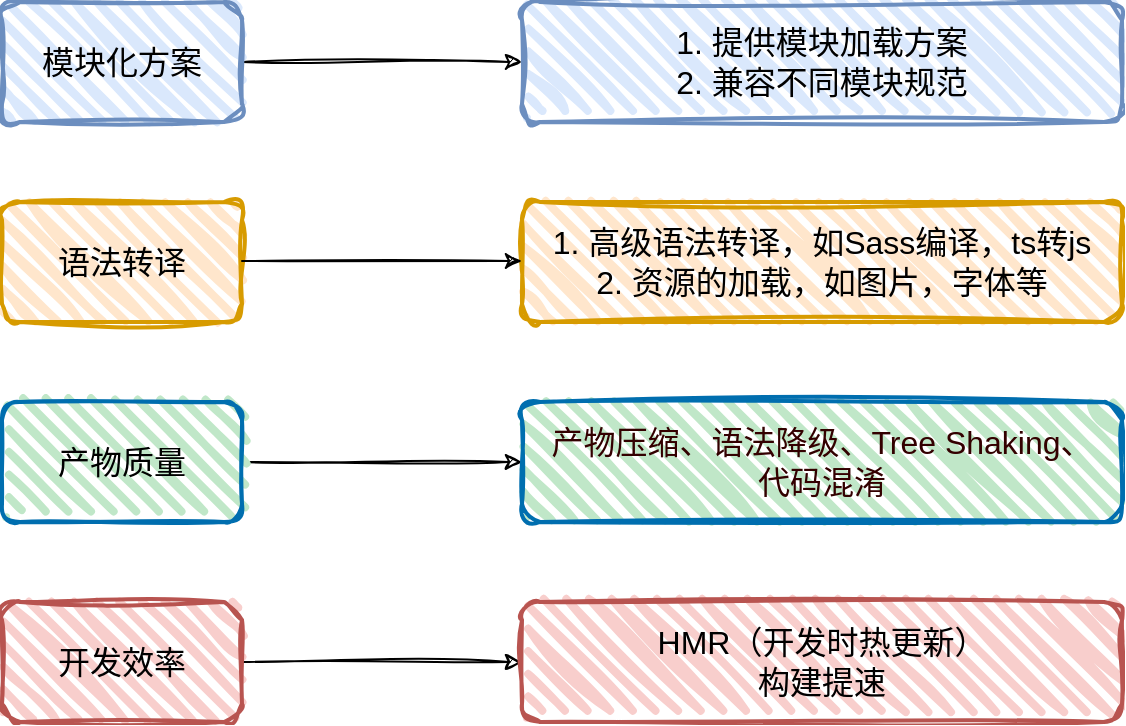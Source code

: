 <mxfile version="22.1.5" type="device">
  <diagram name="第 1 页" id="Y4cV6P7_scY6otGIJyVa">
    <mxGraphModel dx="1148" dy="823" grid="1" gridSize="10" guides="1" tooltips="1" connect="1" arrows="1" fold="1" page="1" pageScale="1" pageWidth="827" pageHeight="1169" math="0" shadow="0">
      <root>
        <mxCell id="0" />
        <mxCell id="1" parent="0" />
        <mxCell id="zg1aFvB8Wxaud1rQypKM-4" style="edgeStyle=orthogonalEdgeStyle;rounded=0;orthogonalLoop=1;jettySize=auto;html=1;exitX=1;exitY=0.5;exitDx=0;exitDy=0;entryX=0;entryY=0.5;entryDx=0;entryDy=0;sketch=1;curveFitting=1;jiggle=2;" parent="1" source="zg1aFvB8Wxaud1rQypKM-1" target="zg1aFvB8Wxaud1rQypKM-3" edge="1">
          <mxGeometry relative="1" as="geometry" />
        </mxCell>
        <mxCell id="zg1aFvB8Wxaud1rQypKM-1" value="模块化方案" style="rounded=1;whiteSpace=wrap;html=1;strokeWidth=2;fillWeight=4;hachureGap=8;hachureAngle=45;fillColor=#dae8fc;strokeColor=#6c8ebf;sketch=1;curveFitting=1;jiggle=2;fontStyle=0;fontSize=16;" parent="1" vertex="1">
          <mxGeometry x="90" y="100" width="120" height="60" as="geometry" />
        </mxCell>
        <mxCell id="zg1aFvB8Wxaud1rQypKM-3" value="1. 提供模块加载方案&lt;br style=&quot;font-size: 16px;&quot;&gt;2. 兼容不同模块规范" style="rounded=1;whiteSpace=wrap;html=1;strokeWidth=2;fillWeight=4;hachureGap=8;hachureAngle=45;fillColor=#dae8fc;strokeColor=#6c8ebf;sketch=1;curveFitting=1;jiggle=2;fontSize=16;" parent="1" vertex="1">
          <mxGeometry x="350" y="100" width="300" height="60" as="geometry" />
        </mxCell>
        <mxCell id="zg1aFvB8Wxaud1rQypKM-6" value="语法转译" style="rounded=1;whiteSpace=wrap;html=1;strokeWidth=2;fillWeight=4;hachureGap=8;hachureAngle=45;fillColor=#ffe6cc;strokeColor=#d79b00;shadow=0;sketch=1;curveFitting=1;jiggle=2;fontSize=16;" parent="1" vertex="1">
          <mxGeometry x="90" y="200" width="120" height="60" as="geometry" />
        </mxCell>
        <mxCell id="zg1aFvB8Wxaud1rQypKM-7" value="1. 高级语法转译，如Sass编译，ts转js&lt;br style=&quot;font-size: 16px;&quot;&gt;2. 资源的加载，如图片，字体等" style="rounded=1;whiteSpace=wrap;html=1;strokeWidth=2;fillWeight=4;hachureGap=8;hachureAngle=45;fillColor=#ffe6cc;strokeColor=#d79b00;fontSize=16;shadow=0;glass=0;sketch=1;curveFitting=1;jiggle=2;" parent="1" vertex="1">
          <mxGeometry x="350" y="200" width="300" height="60" as="geometry" />
        </mxCell>
        <mxCell id="zg1aFvB8Wxaud1rQypKM-8" style="edgeStyle=orthogonalEdgeStyle;rounded=0;orthogonalLoop=1;jettySize=auto;html=1;exitX=1;exitY=0.5;exitDx=0;exitDy=0;entryX=0;entryY=0.5;entryDx=0;entryDy=0;fillColor=#e1d5e7;strokeColor=#000000;shadow=0;sketch=1;curveFitting=1;jiggle=2;" parent="1" source="zg1aFvB8Wxaud1rQypKM-9" target="zg1aFvB8Wxaud1rQypKM-10" edge="1">
          <mxGeometry relative="1" as="geometry" />
        </mxCell>
        <mxCell id="zg1aFvB8Wxaud1rQypKM-9" value="开发效率" style="rounded=1;whiteSpace=wrap;html=1;strokeWidth=2;fillWeight=4;hachureGap=8;hachureAngle=45;fillColor=#f8cecc;strokeColor=#b85450;sketch=1;curveFitting=1;jiggle=2;fontSize=16;" parent="1" vertex="1">
          <mxGeometry x="90" y="400" width="120" height="60" as="geometry" />
        </mxCell>
        <mxCell id="zg1aFvB8Wxaud1rQypKM-10" value="HMR（开发时热更新）&lt;br style=&quot;font-size: 16px;&quot;&gt;构建提速" style="rounded=1;whiteSpace=wrap;html=1;strokeWidth=2;fillWeight=4;hachureGap=8;hachureAngle=45;fillColor=#f8cecc;strokeColor=#b85450;sketch=1;curveFitting=1;jiggle=2;fontSize=16;" parent="1" vertex="1">
          <mxGeometry x="350" y="400" width="300" height="60" as="geometry" />
        </mxCell>
        <mxCell id="zg1aFvB8Wxaud1rQypKM-11" style="edgeStyle=orthogonalEdgeStyle;rounded=0;orthogonalLoop=1;jettySize=auto;html=1;exitX=1;exitY=0.5;exitDx=0;exitDy=0;entryX=0;entryY=0.5;entryDx=0;entryDy=0;sketch=1;curveFitting=1;jiggle=2;" parent="1" source="zg1aFvB8Wxaud1rQypKM-12" target="zg1aFvB8Wxaud1rQypKM-13" edge="1">
          <mxGeometry relative="1" as="geometry" />
        </mxCell>
        <mxCell id="zg1aFvB8Wxaud1rQypKM-12" value="产物质量" style="rounded=1;whiteSpace=wrap;html=1;strokeWidth=2;fillWeight=4;hachureGap=8;hachureAngle=45;fillColor=#c0e7c8;fontColor=#000000;strokeColor=#006EAF;sketch=1;fontSize=16;" parent="1" vertex="1">
          <mxGeometry x="90" y="300" width="120" height="60" as="geometry" />
        </mxCell>
        <mxCell id="zg1aFvB8Wxaud1rQypKM-13" value="产物压缩、语法降级、Tree Shaking、&lt;br style=&quot;font-size: 16px;&quot;&gt;代码混淆" style="rounded=1;whiteSpace=wrap;html=1;strokeWidth=2;fillWeight=4;hachureGap=8;hachureAngle=45;fillColor=#c0e7c8;fontColor=#330000;strokeColor=#006EAF;shadow=0;fontSize=16;glass=0;sketch=1;curveFitting=1;jiggle=2;" parent="1" vertex="1">
          <mxGeometry x="350" y="300" width="300" height="60" as="geometry" />
        </mxCell>
        <mxCell id="4z21Bg8PawdQfI9RFGT2-1" style="edgeStyle=orthogonalEdgeStyle;rounded=0;orthogonalLoop=1;jettySize=auto;html=1;exitX=1;exitY=0.5;exitDx=0;exitDy=0;entryX=0;entryY=0.5;entryDx=0;entryDy=0;sketch=1;curveFitting=1;jiggle=2;" edge="1" parent="1">
          <mxGeometry relative="1" as="geometry">
            <mxPoint x="210" y="229.5" as="sourcePoint" />
            <mxPoint x="350" y="229.5" as="targetPoint" />
          </mxGeometry>
        </mxCell>
      </root>
    </mxGraphModel>
  </diagram>
</mxfile>
